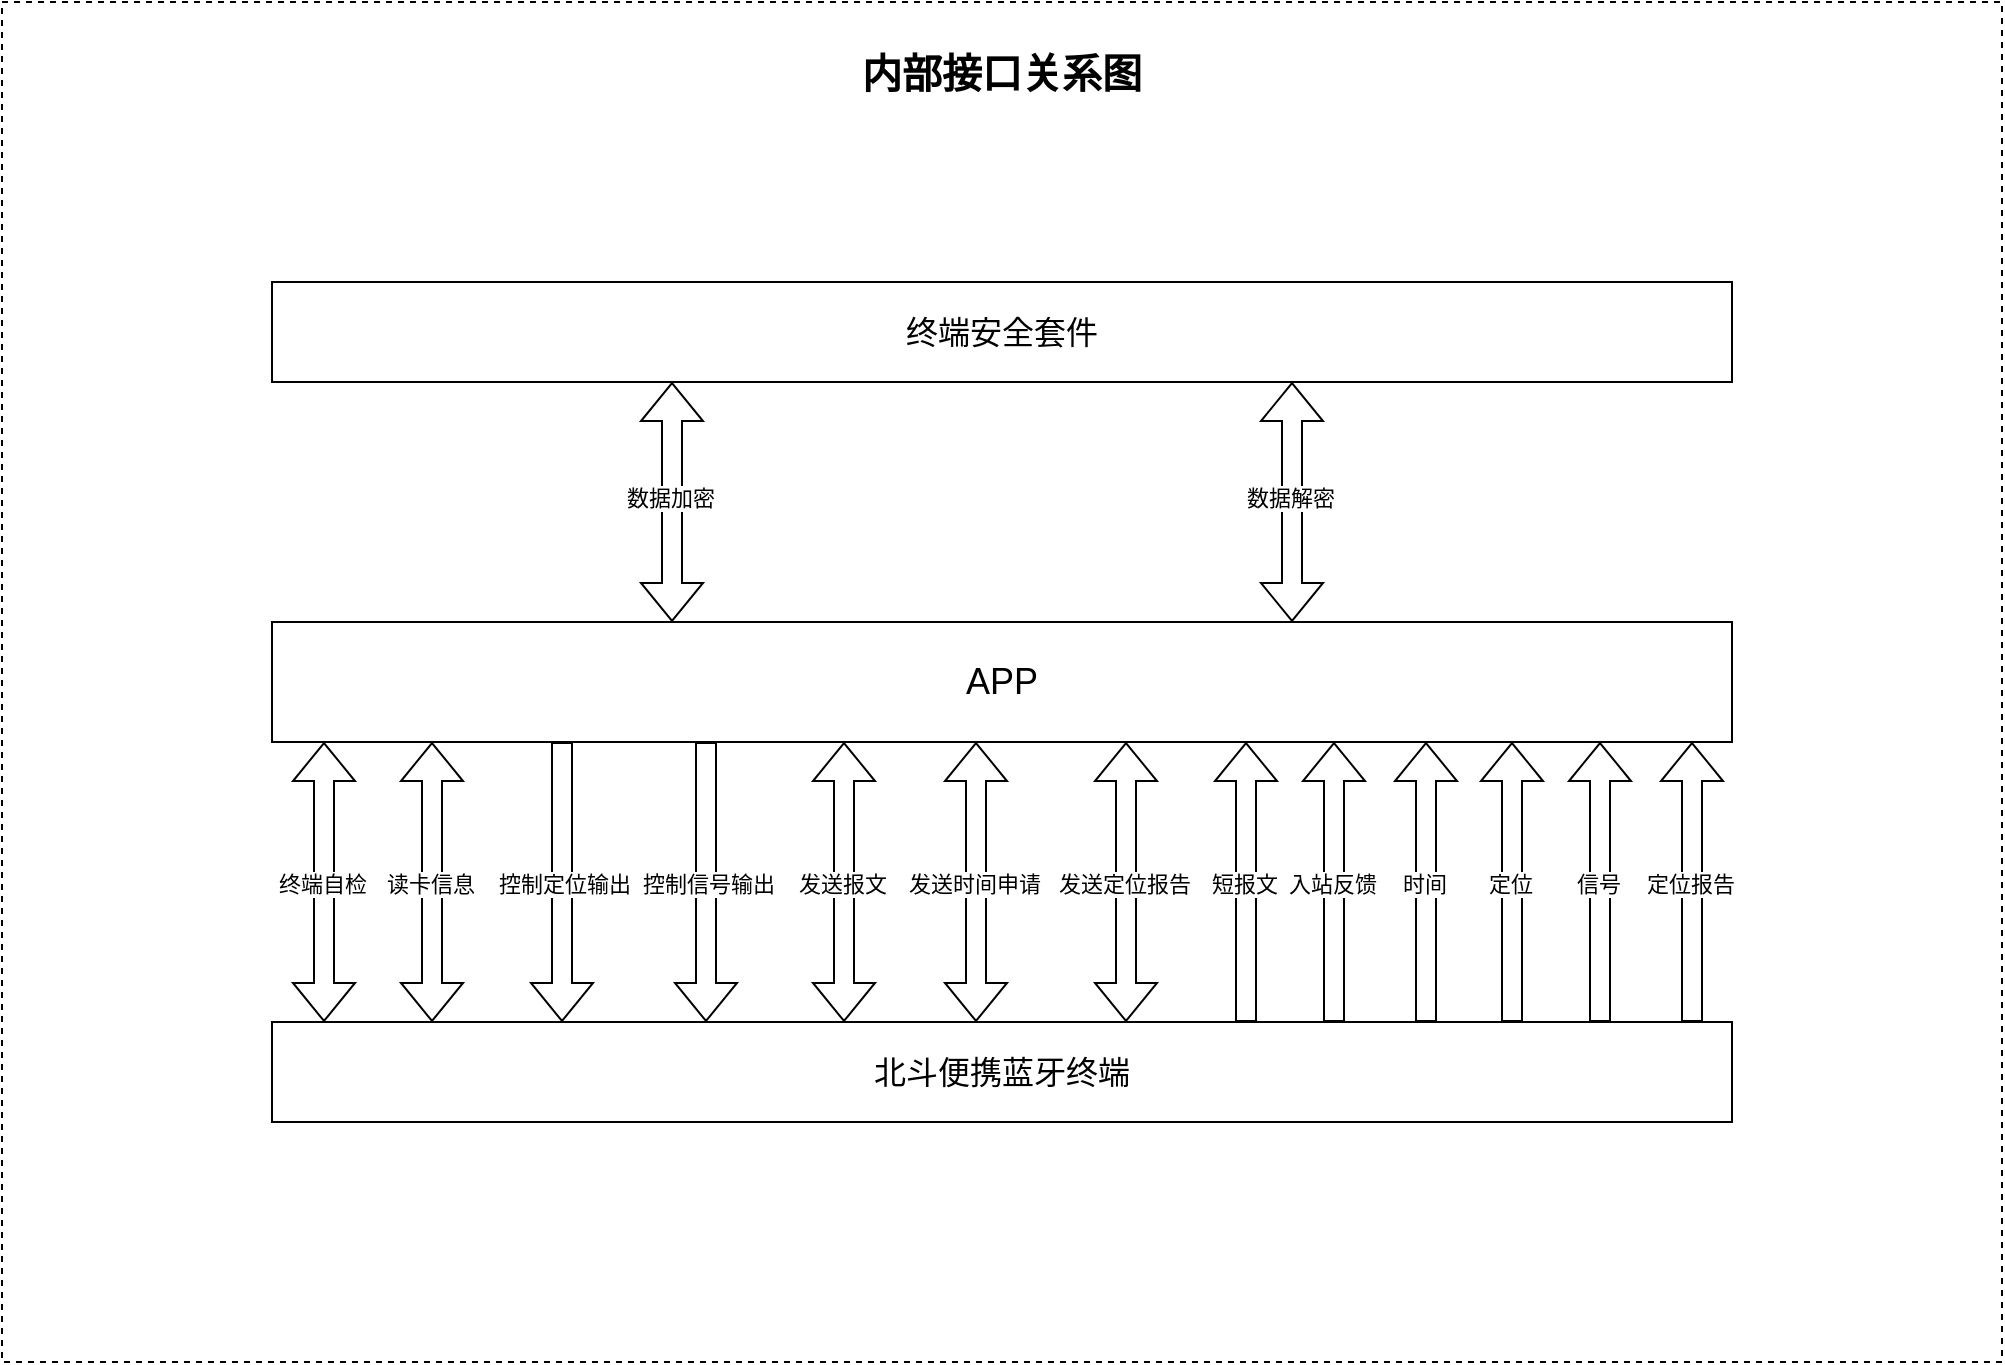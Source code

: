 <mxfile version="22.1.18" type="github">
  <diagram name="第 1 页" id="ksGlbyrzV98prvoKTtoe">
    <mxGraphModel dx="1434" dy="802" grid="1" gridSize="10" guides="1" tooltips="1" connect="1" arrows="1" fold="1" page="1" pageScale="1" pageWidth="1169" pageHeight="827" math="0" shadow="0">
      <root>
        <mxCell id="0" />
        <mxCell id="1" parent="0" />
        <mxCell id="UaCcezVP2Ds6g5V0zQos-1" value="" style="rounded=0;whiteSpace=wrap;html=1;dashed=1;" vertex="1" parent="1">
          <mxGeometry x="85" y="30" width="1000" height="680" as="geometry" />
        </mxCell>
        <mxCell id="UaCcezVP2Ds6g5V0zQos-2" value="内部接口关系图" style="text;html=1;strokeColor=none;fillColor=none;align=center;verticalAlign=middle;whiteSpace=wrap;rounded=0;fontSize=20;fontStyle=1" vertex="1" parent="1">
          <mxGeometry x="500" y="50" width="170" height="30" as="geometry" />
        </mxCell>
        <mxCell id="UaCcezVP2Ds6g5V0zQos-3" value="APP" style="rounded=0;whiteSpace=wrap;html=1;fontSize=18;" vertex="1" parent="1">
          <mxGeometry x="220" y="340" width="730" height="60" as="geometry" />
        </mxCell>
        <mxCell id="UaCcezVP2Ds6g5V0zQos-4" value="终端安全套件" style="rounded=0;whiteSpace=wrap;html=1;fontSize=16;" vertex="1" parent="1">
          <mxGeometry x="220" y="170" width="730" height="50" as="geometry" />
        </mxCell>
        <mxCell id="UaCcezVP2Ds6g5V0zQos-5" value="北斗便携蓝牙终端" style="rounded=0;whiteSpace=wrap;html=1;fontSize=16;" vertex="1" parent="1">
          <mxGeometry x="220" y="540" width="730" height="50" as="geometry" />
        </mxCell>
        <mxCell id="UaCcezVP2Ds6g5V0zQos-6" value="" style="shape=flexArrow;endArrow=classic;startArrow=classic;html=1;rounded=0;" edge="1" parent="1">
          <mxGeometry width="100" height="100" relative="1" as="geometry">
            <mxPoint x="420" y="340" as="sourcePoint" />
            <mxPoint x="420" y="220" as="targetPoint" />
          </mxGeometry>
        </mxCell>
        <mxCell id="UaCcezVP2Ds6g5V0zQos-7" value="数据加密" style="edgeLabel;html=1;align=center;verticalAlign=middle;resizable=0;points=[];" vertex="1" connectable="0" parent="UaCcezVP2Ds6g5V0zQos-6">
          <mxGeometry x="-0.233" relative="1" as="geometry">
            <mxPoint x="-1" y="-16" as="offset" />
          </mxGeometry>
        </mxCell>
        <mxCell id="UaCcezVP2Ds6g5V0zQos-8" value="" style="shape=flexArrow;endArrow=classic;startArrow=classic;html=1;rounded=0;" edge="1" parent="1">
          <mxGeometry width="100" height="100" relative="1" as="geometry">
            <mxPoint x="730" y="340" as="sourcePoint" />
            <mxPoint x="730" y="220" as="targetPoint" />
          </mxGeometry>
        </mxCell>
        <mxCell id="UaCcezVP2Ds6g5V0zQos-9" value="数据解密" style="edgeLabel;html=1;align=center;verticalAlign=middle;resizable=0;points=[];" vertex="1" connectable="0" parent="UaCcezVP2Ds6g5V0zQos-8">
          <mxGeometry x="-0.233" relative="1" as="geometry">
            <mxPoint x="-1" y="-16" as="offset" />
          </mxGeometry>
        </mxCell>
        <mxCell id="UaCcezVP2Ds6g5V0zQos-11" value="" style="shape=flexArrow;endArrow=classic;startArrow=classic;html=1;rounded=0;" edge="1" parent="1">
          <mxGeometry width="100" height="100" relative="1" as="geometry">
            <mxPoint x="246" y="540" as="sourcePoint" />
            <mxPoint x="246" y="400" as="targetPoint" />
          </mxGeometry>
        </mxCell>
        <mxCell id="UaCcezVP2Ds6g5V0zQos-12" value="终端自检" style="edgeLabel;html=1;align=center;verticalAlign=middle;resizable=0;points=[];" vertex="1" connectable="0" parent="UaCcezVP2Ds6g5V0zQos-11">
          <mxGeometry x="-0.233" relative="1" as="geometry">
            <mxPoint x="-1" y="-16" as="offset" />
          </mxGeometry>
        </mxCell>
        <mxCell id="UaCcezVP2Ds6g5V0zQos-14" value="" style="shape=flexArrow;endArrow=classic;startArrow=classic;html=1;rounded=0;" edge="1" parent="1">
          <mxGeometry width="100" height="100" relative="1" as="geometry">
            <mxPoint x="300" y="540" as="sourcePoint" />
            <mxPoint x="300" y="400" as="targetPoint" />
          </mxGeometry>
        </mxCell>
        <mxCell id="UaCcezVP2Ds6g5V0zQos-15" value="读卡信息" style="edgeLabel;html=1;align=center;verticalAlign=middle;resizable=0;points=[];" vertex="1" connectable="0" parent="UaCcezVP2Ds6g5V0zQos-14">
          <mxGeometry x="-0.233" relative="1" as="geometry">
            <mxPoint x="-1" y="-16" as="offset" />
          </mxGeometry>
        </mxCell>
        <mxCell id="UaCcezVP2Ds6g5V0zQos-16" value="" style="shape=flexArrow;endArrow=none;startArrow=classic;html=1;rounded=0;endFill=0;" edge="1" parent="1">
          <mxGeometry width="100" height="100" relative="1" as="geometry">
            <mxPoint x="365" y="540" as="sourcePoint" />
            <mxPoint x="365" y="400" as="targetPoint" />
          </mxGeometry>
        </mxCell>
        <mxCell id="UaCcezVP2Ds6g5V0zQos-17" value="控制定位输出" style="edgeLabel;html=1;align=center;verticalAlign=middle;resizable=0;points=[];" vertex="1" connectable="0" parent="UaCcezVP2Ds6g5V0zQos-16">
          <mxGeometry x="-0.233" relative="1" as="geometry">
            <mxPoint x="1" y="-16" as="offset" />
          </mxGeometry>
        </mxCell>
        <mxCell id="UaCcezVP2Ds6g5V0zQos-19" value="" style="shape=flexArrow;endArrow=none;startArrow=classic;html=1;rounded=0;endFill=0;" edge="1" parent="1">
          <mxGeometry width="100" height="100" relative="1" as="geometry">
            <mxPoint x="437" y="540" as="sourcePoint" />
            <mxPoint x="437" y="400" as="targetPoint" />
          </mxGeometry>
        </mxCell>
        <mxCell id="UaCcezVP2Ds6g5V0zQos-20" value="控制信号输出" style="edgeLabel;html=1;align=center;verticalAlign=middle;resizable=0;points=[];" vertex="1" connectable="0" parent="UaCcezVP2Ds6g5V0zQos-19">
          <mxGeometry x="-0.233" relative="1" as="geometry">
            <mxPoint x="1" y="-16" as="offset" />
          </mxGeometry>
        </mxCell>
        <mxCell id="UaCcezVP2Ds6g5V0zQos-21" value="" style="shape=flexArrow;endArrow=classic;startArrow=classic;html=1;rounded=0;" edge="1" parent="1">
          <mxGeometry width="100" height="100" relative="1" as="geometry">
            <mxPoint x="506" y="540" as="sourcePoint" />
            <mxPoint x="506" y="400" as="targetPoint" />
          </mxGeometry>
        </mxCell>
        <mxCell id="UaCcezVP2Ds6g5V0zQos-22" value="发送报文" style="edgeLabel;html=1;align=center;verticalAlign=middle;resizable=0;points=[];" vertex="1" connectable="0" parent="UaCcezVP2Ds6g5V0zQos-21">
          <mxGeometry x="-0.233" relative="1" as="geometry">
            <mxPoint x="-1" y="-16" as="offset" />
          </mxGeometry>
        </mxCell>
        <mxCell id="UaCcezVP2Ds6g5V0zQos-23" value="" style="shape=flexArrow;endArrow=classic;startArrow=classic;html=1;rounded=0;" edge="1" parent="1">
          <mxGeometry width="100" height="100" relative="1" as="geometry">
            <mxPoint x="572" y="540" as="sourcePoint" />
            <mxPoint x="572" y="400" as="targetPoint" />
          </mxGeometry>
        </mxCell>
        <mxCell id="UaCcezVP2Ds6g5V0zQos-24" value="发送时间申请" style="edgeLabel;html=1;align=center;verticalAlign=middle;resizable=0;points=[];" vertex="1" connectable="0" parent="UaCcezVP2Ds6g5V0zQos-23">
          <mxGeometry x="-0.233" relative="1" as="geometry">
            <mxPoint x="-1" y="-16" as="offset" />
          </mxGeometry>
        </mxCell>
        <mxCell id="UaCcezVP2Ds6g5V0zQos-26" value="" style="shape=flexArrow;endArrow=classic;startArrow=classic;html=1;rounded=0;" edge="1" parent="1">
          <mxGeometry width="100" height="100" relative="1" as="geometry">
            <mxPoint x="647" y="540" as="sourcePoint" />
            <mxPoint x="647" y="400" as="targetPoint" />
          </mxGeometry>
        </mxCell>
        <mxCell id="UaCcezVP2Ds6g5V0zQos-27" value="发送定位报告" style="edgeLabel;html=1;align=center;verticalAlign=middle;resizable=0;points=[];" vertex="1" connectable="0" parent="UaCcezVP2Ds6g5V0zQos-26">
          <mxGeometry x="-0.233" relative="1" as="geometry">
            <mxPoint x="-1" y="-16" as="offset" />
          </mxGeometry>
        </mxCell>
        <mxCell id="UaCcezVP2Ds6g5V0zQos-28" value="" style="shape=flexArrow;endArrow=classic;startArrow=none;html=1;rounded=0;startFill=0;" edge="1" parent="1">
          <mxGeometry width="100" height="100" relative="1" as="geometry">
            <mxPoint x="707" y="540" as="sourcePoint" />
            <mxPoint x="707" y="400" as="targetPoint" />
          </mxGeometry>
        </mxCell>
        <mxCell id="UaCcezVP2Ds6g5V0zQos-29" value="短报文" style="edgeLabel;html=1;align=center;verticalAlign=middle;resizable=0;points=[];" vertex="1" connectable="0" parent="UaCcezVP2Ds6g5V0zQos-28">
          <mxGeometry x="-0.233" relative="1" as="geometry">
            <mxPoint x="-1" y="-16" as="offset" />
          </mxGeometry>
        </mxCell>
        <mxCell id="UaCcezVP2Ds6g5V0zQos-30" value="" style="shape=flexArrow;endArrow=classic;startArrow=none;html=1;rounded=0;startFill=0;" edge="1" parent="1">
          <mxGeometry width="100" height="100" relative="1" as="geometry">
            <mxPoint x="751" y="540" as="sourcePoint" />
            <mxPoint x="751" y="400" as="targetPoint" />
          </mxGeometry>
        </mxCell>
        <mxCell id="UaCcezVP2Ds6g5V0zQos-31" value="入站反馈" style="edgeLabel;html=1;align=center;verticalAlign=middle;resizable=0;points=[];" vertex="1" connectable="0" parent="UaCcezVP2Ds6g5V0zQos-30">
          <mxGeometry x="-0.233" relative="1" as="geometry">
            <mxPoint x="-1" y="-16" as="offset" />
          </mxGeometry>
        </mxCell>
        <mxCell id="UaCcezVP2Ds6g5V0zQos-33" value="" style="shape=flexArrow;endArrow=classic;startArrow=none;html=1;rounded=0;startFill=0;" edge="1" parent="1">
          <mxGeometry width="100" height="100" relative="1" as="geometry">
            <mxPoint x="797" y="540" as="sourcePoint" />
            <mxPoint x="797" y="400" as="targetPoint" />
          </mxGeometry>
        </mxCell>
        <mxCell id="UaCcezVP2Ds6g5V0zQos-34" value="时间" style="edgeLabel;html=1;align=center;verticalAlign=middle;resizable=0;points=[];" vertex="1" connectable="0" parent="UaCcezVP2Ds6g5V0zQos-33">
          <mxGeometry x="-0.233" relative="1" as="geometry">
            <mxPoint x="-1" y="-16" as="offset" />
          </mxGeometry>
        </mxCell>
        <mxCell id="UaCcezVP2Ds6g5V0zQos-35" value="" style="shape=flexArrow;endArrow=classic;startArrow=none;html=1;rounded=0;startFill=0;" edge="1" parent="1">
          <mxGeometry width="100" height="100" relative="1" as="geometry">
            <mxPoint x="840" y="540" as="sourcePoint" />
            <mxPoint x="840" y="400" as="targetPoint" />
          </mxGeometry>
        </mxCell>
        <mxCell id="UaCcezVP2Ds6g5V0zQos-36" value="定位" style="edgeLabel;html=1;align=center;verticalAlign=middle;resizable=0;points=[];" vertex="1" connectable="0" parent="UaCcezVP2Ds6g5V0zQos-35">
          <mxGeometry x="-0.233" relative="1" as="geometry">
            <mxPoint x="-1" y="-16" as="offset" />
          </mxGeometry>
        </mxCell>
        <mxCell id="UaCcezVP2Ds6g5V0zQos-38" value="" style="shape=flexArrow;endArrow=classic;startArrow=none;html=1;rounded=0;startFill=0;" edge="1" parent="1">
          <mxGeometry width="100" height="100" relative="1" as="geometry">
            <mxPoint x="884" y="540" as="sourcePoint" />
            <mxPoint x="884" y="400" as="targetPoint" />
          </mxGeometry>
        </mxCell>
        <mxCell id="UaCcezVP2Ds6g5V0zQos-39" value="信号" style="edgeLabel;html=1;align=center;verticalAlign=middle;resizable=0;points=[];" vertex="1" connectable="0" parent="UaCcezVP2Ds6g5V0zQos-38">
          <mxGeometry x="-0.233" relative="1" as="geometry">
            <mxPoint x="-1" y="-16" as="offset" />
          </mxGeometry>
        </mxCell>
        <mxCell id="UaCcezVP2Ds6g5V0zQos-40" value="" style="shape=flexArrow;endArrow=classic;startArrow=none;html=1;rounded=0;startFill=0;" edge="1" parent="1">
          <mxGeometry width="100" height="100" relative="1" as="geometry">
            <mxPoint x="930" y="540" as="sourcePoint" />
            <mxPoint x="930" y="400" as="targetPoint" />
          </mxGeometry>
        </mxCell>
        <mxCell id="UaCcezVP2Ds6g5V0zQos-41" value="定位报告" style="edgeLabel;html=1;align=center;verticalAlign=middle;resizable=0;points=[];" vertex="1" connectable="0" parent="UaCcezVP2Ds6g5V0zQos-40">
          <mxGeometry x="-0.233" relative="1" as="geometry">
            <mxPoint x="-1" y="-16" as="offset" />
          </mxGeometry>
        </mxCell>
      </root>
    </mxGraphModel>
  </diagram>
</mxfile>
